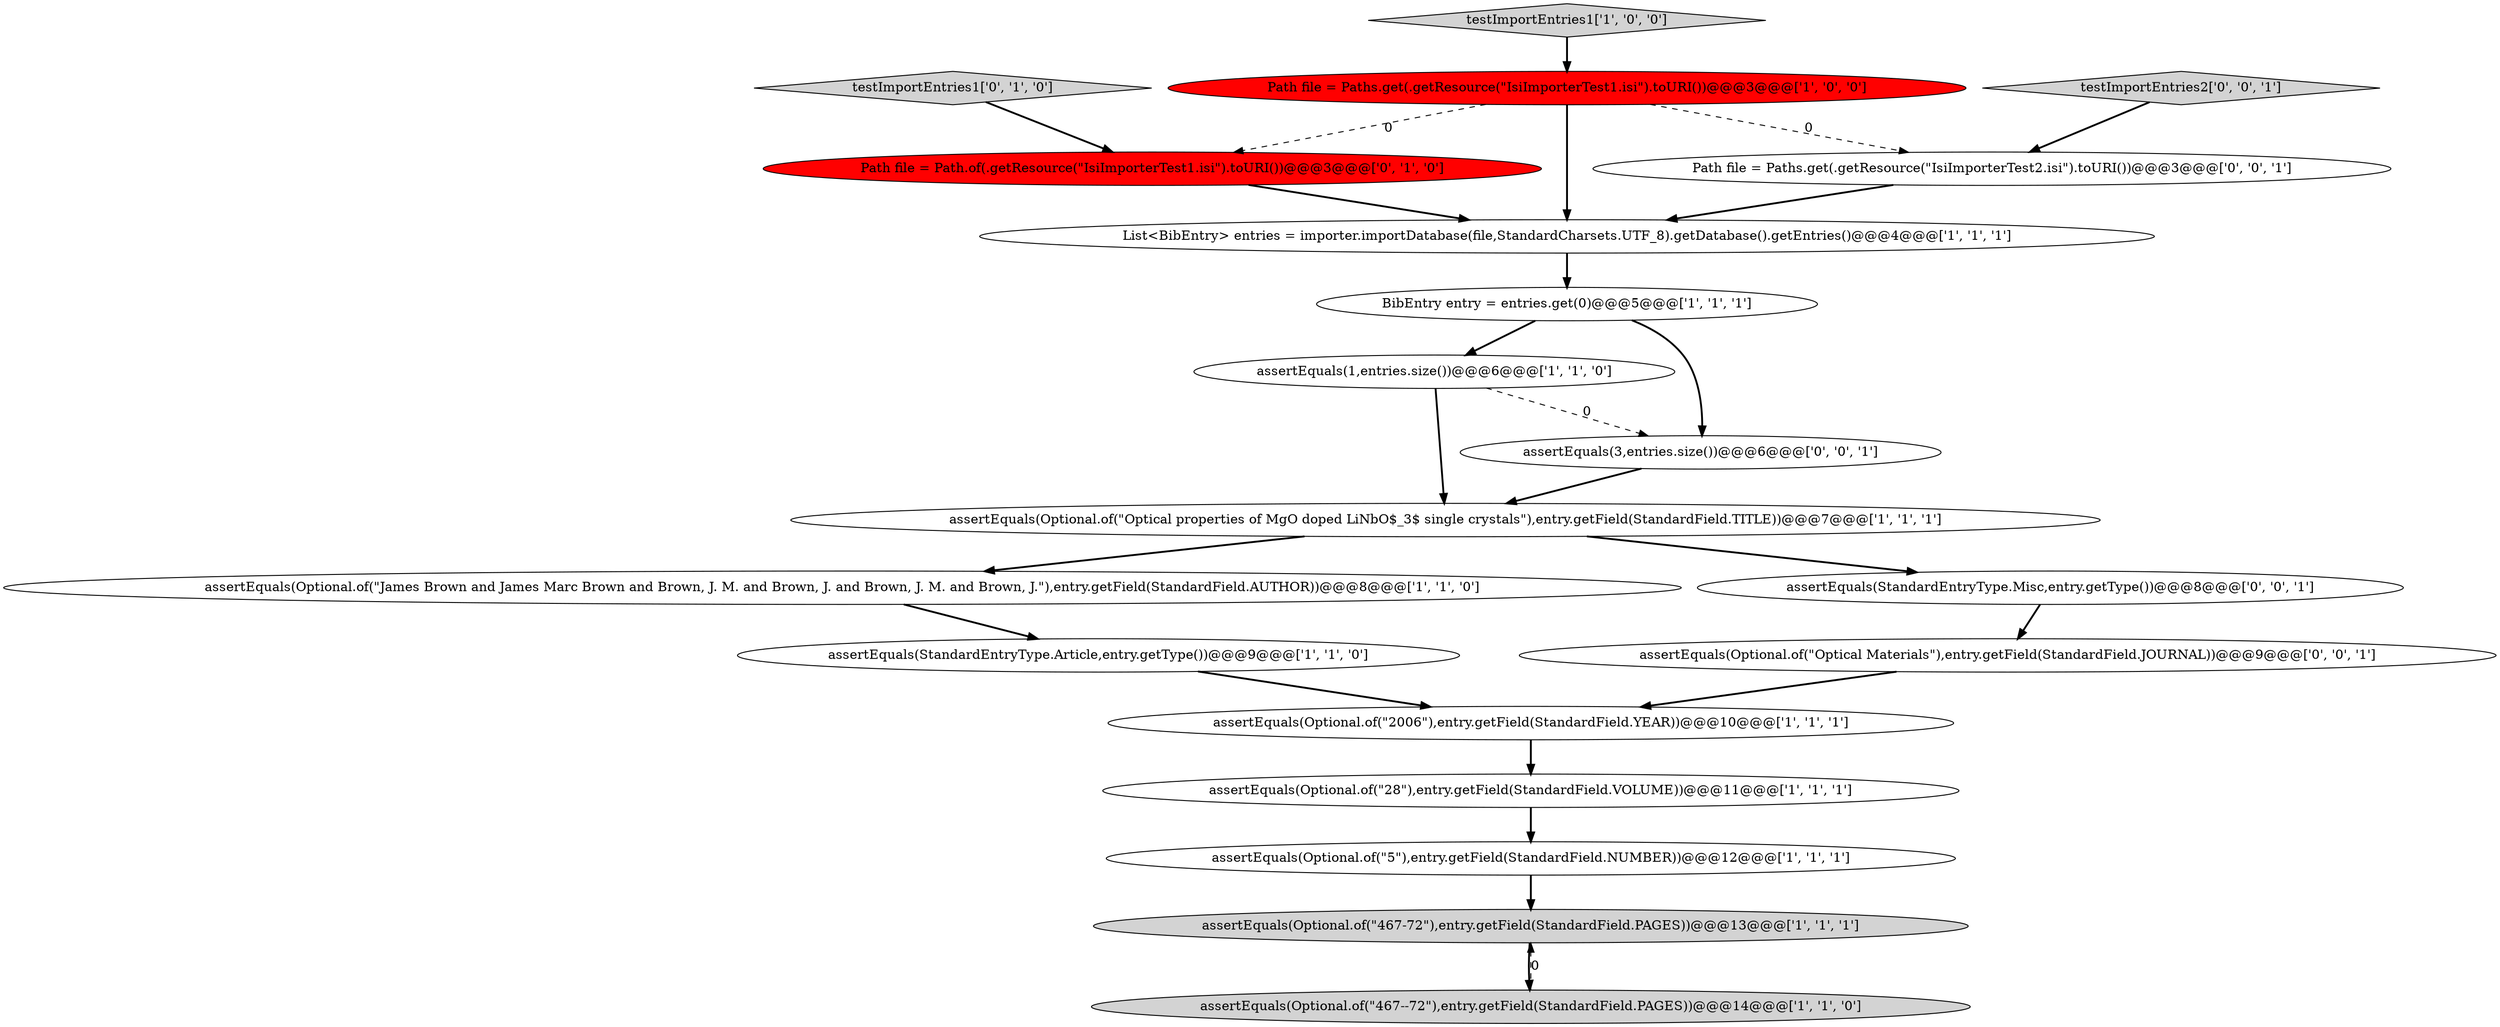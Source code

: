digraph {
3 [style = filled, label = "assertEquals(Optional.of(\"2006\"),entry.getField(StandardField.YEAR))@@@10@@@['1', '1', '1']", fillcolor = white, shape = ellipse image = "AAA0AAABBB1BBB"];
14 [style = filled, label = "testImportEntries1['0', '1', '0']", fillcolor = lightgray, shape = diamond image = "AAA0AAABBB2BBB"];
8 [style = filled, label = "List<BibEntry> entries = importer.importDatabase(file,StandardCharsets.UTF_8).getDatabase().getEntries()@@@4@@@['1', '1', '1']", fillcolor = white, shape = ellipse image = "AAA0AAABBB1BBB"];
0 [style = filled, label = "assertEquals(Optional.of(\"Optical properties of MgO doped LiNbO$_3$ single crystals\"),entry.getField(StandardField.TITLE))@@@7@@@['1', '1', '1']", fillcolor = white, shape = ellipse image = "AAA0AAABBB1BBB"];
5 [style = filled, label = "assertEquals(1,entries.size())@@@6@@@['1', '1', '0']", fillcolor = white, shape = ellipse image = "AAA0AAABBB1BBB"];
4 [style = filled, label = "assertEquals(Optional.of(\"James Brown and James Marc Brown and Brown, J. M. and Brown, J. and Brown, J. M. and Brown, J.\"),entry.getField(StandardField.AUTHOR))@@@8@@@['1', '1', '0']", fillcolor = white, shape = ellipse image = "AAA0AAABBB1BBB"];
9 [style = filled, label = "BibEntry entry = entries.get(0)@@@5@@@['1', '1', '1']", fillcolor = white, shape = ellipse image = "AAA0AAABBB1BBB"];
1 [style = filled, label = "testImportEntries1['1', '0', '0']", fillcolor = lightgray, shape = diamond image = "AAA0AAABBB1BBB"];
10 [style = filled, label = "Path file = Paths.get(.getResource(\"IsiImporterTest1.isi\").toURI())@@@3@@@['1', '0', '0']", fillcolor = red, shape = ellipse image = "AAA1AAABBB1BBB"];
7 [style = filled, label = "assertEquals(StandardEntryType.Article,entry.getType())@@@9@@@['1', '1', '0']", fillcolor = white, shape = ellipse image = "AAA0AAABBB1BBB"];
13 [style = filled, label = "Path file = Path.of(.getResource(\"IsiImporterTest1.isi\").toURI())@@@3@@@['0', '1', '0']", fillcolor = red, shape = ellipse image = "AAA1AAABBB2BBB"];
15 [style = filled, label = "assertEquals(Optional.of(\"Optical Materials\"),entry.getField(StandardField.JOURNAL))@@@9@@@['0', '0', '1']", fillcolor = white, shape = ellipse image = "AAA0AAABBB3BBB"];
18 [style = filled, label = "Path file = Paths.get(.getResource(\"IsiImporterTest2.isi\").toURI())@@@3@@@['0', '0', '1']", fillcolor = white, shape = ellipse image = "AAA0AAABBB3BBB"];
6 [style = filled, label = "assertEquals(Optional.of(\"467-72\"),entry.getField(StandardField.PAGES))@@@13@@@['1', '1', '1']", fillcolor = lightgray, shape = ellipse image = "AAA0AAABBB1BBB"];
19 [style = filled, label = "assertEquals(3,entries.size())@@@6@@@['0', '0', '1']", fillcolor = white, shape = ellipse image = "AAA0AAABBB3BBB"];
16 [style = filled, label = "assertEquals(StandardEntryType.Misc,entry.getType())@@@8@@@['0', '0', '1']", fillcolor = white, shape = ellipse image = "AAA0AAABBB3BBB"];
17 [style = filled, label = "testImportEntries2['0', '0', '1']", fillcolor = lightgray, shape = diamond image = "AAA0AAABBB3BBB"];
12 [style = filled, label = "assertEquals(Optional.of(\"467--72\"),entry.getField(StandardField.PAGES))@@@14@@@['1', '1', '0']", fillcolor = lightgray, shape = ellipse image = "AAA0AAABBB1BBB"];
2 [style = filled, label = "assertEquals(Optional.of(\"28\"),entry.getField(StandardField.VOLUME))@@@11@@@['1', '1', '1']", fillcolor = white, shape = ellipse image = "AAA0AAABBB1BBB"];
11 [style = filled, label = "assertEquals(Optional.of(\"5\"),entry.getField(StandardField.NUMBER))@@@12@@@['1', '1', '1']", fillcolor = white, shape = ellipse image = "AAA0AAABBB1BBB"];
16->15 [style = bold, label=""];
0->16 [style = bold, label=""];
11->6 [style = bold, label=""];
10->13 [style = dashed, label="0"];
15->3 [style = bold, label=""];
7->3 [style = bold, label=""];
4->7 [style = bold, label=""];
19->0 [style = bold, label=""];
10->18 [style = dashed, label="0"];
12->6 [style = dashed, label="0"];
10->8 [style = bold, label=""];
5->0 [style = bold, label=""];
3->2 [style = bold, label=""];
0->4 [style = bold, label=""];
8->9 [style = bold, label=""];
9->5 [style = bold, label=""];
9->19 [style = bold, label=""];
18->8 [style = bold, label=""];
14->13 [style = bold, label=""];
13->8 [style = bold, label=""];
1->10 [style = bold, label=""];
5->19 [style = dashed, label="0"];
2->11 [style = bold, label=""];
17->18 [style = bold, label=""];
6->12 [style = bold, label=""];
}
